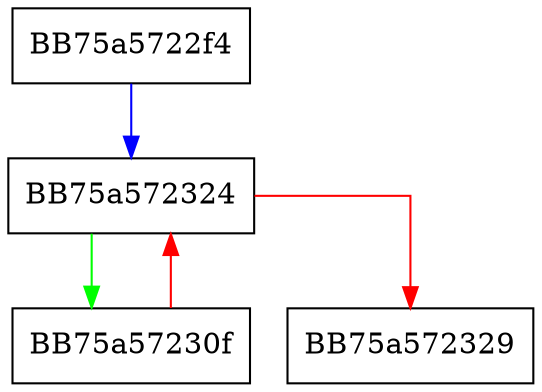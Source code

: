 digraph notifyAll {
  node [shape="box"];
  graph [splines=ortho];
  BB75a5722f4 -> BB75a572324 [color="blue"];
  BB75a57230f -> BB75a572324 [color="red"];
  BB75a572324 -> BB75a57230f [color="green"];
  BB75a572324 -> BB75a572329 [color="red"];
}